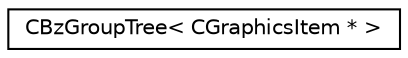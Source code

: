 digraph "类继承关系图"
{
  edge [fontname="Helvetica",fontsize="10",labelfontname="Helvetica",labelfontsize="10"];
  node [fontname="Helvetica",fontsize="10",shape=record];
  rankdir="LR";
  Node0 [label="CBzGroupTree\< CGraphicsItem * \>",height=0.2,width=0.4,color="black", fillcolor="white", style="filled",URL="$struct_c_bz_group_tree.html"];
}
